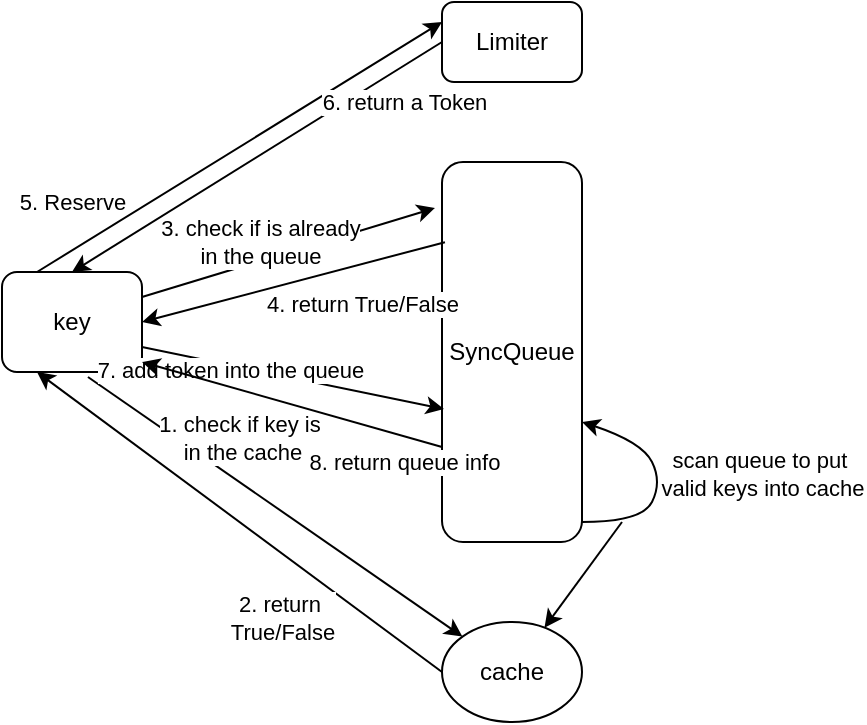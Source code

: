 <mxfile version="28.1.0" pages="2">
  <diagram name="Page-1" id="zh7Rm-Zolm89xTTTBmjS">
    <mxGraphModel dx="1426" dy="777" grid="1" gridSize="10" guides="1" tooltips="1" connect="1" arrows="1" fold="1" page="1" pageScale="1" pageWidth="2000" pageHeight="2000" math="0" shadow="0">
      <root>
        <mxCell id="0" />
        <mxCell id="1" parent="0" />
        <mxCell id="QqsYn00fJt3qxTYuwUA3-1" value="key" style="rounded=1;whiteSpace=wrap;html=1;" vertex="1" parent="1">
          <mxGeometry x="170" y="255" width="70" height="50" as="geometry" />
        </mxCell>
        <mxCell id="QqsYn00fJt3qxTYuwUA3-2" value="Limiter" style="rounded=1;whiteSpace=wrap;html=1;" vertex="1" parent="1">
          <mxGeometry x="390" y="120" width="70" height="40" as="geometry" />
        </mxCell>
        <mxCell id="QqsYn00fJt3qxTYuwUA3-3" value="SyncQueue" style="rounded=1;whiteSpace=wrap;html=1;" vertex="1" parent="1">
          <mxGeometry x="390" y="200" width="70" height="190" as="geometry" />
        </mxCell>
        <mxCell id="QqsYn00fJt3qxTYuwUA3-4" value="cache" style="ellipse;whiteSpace=wrap;html=1;" vertex="1" parent="1">
          <mxGeometry x="390" y="430" width="70" height="50" as="geometry" />
        </mxCell>
        <mxCell id="QqsYn00fJt3qxTYuwUA3-5" value="" style="endArrow=classic;html=1;rounded=0;exitX=0.614;exitY=1.05;exitDx=0;exitDy=0;exitPerimeter=0;entryX=0;entryY=0;entryDx=0;entryDy=0;" edge="1" parent="1" source="QqsYn00fJt3qxTYuwUA3-1" target="QqsYn00fJt3qxTYuwUA3-4">
          <mxGeometry width="50" height="50" relative="1" as="geometry">
            <mxPoint x="400" y="430" as="sourcePoint" />
            <mxPoint x="450" y="380" as="targetPoint" />
          </mxGeometry>
        </mxCell>
        <mxCell id="QqsYn00fJt3qxTYuwUA3-6" value="1. check if key is&amp;nbsp;&lt;div&gt;in the cache&lt;/div&gt;" style="edgeLabel;html=1;align=center;verticalAlign=middle;resizable=0;points=[];" vertex="1" connectable="0" parent="QqsYn00fJt3qxTYuwUA3-5">
          <mxGeometry x="0.004" relative="1" as="geometry">
            <mxPoint x="-17" y="-35" as="offset" />
          </mxGeometry>
        </mxCell>
        <mxCell id="QqsYn00fJt3qxTYuwUA3-7" value="" style="endArrow=classic;html=1;rounded=0;entryX=0.25;entryY=1;entryDx=0;entryDy=0;exitX=0;exitY=0.5;exitDx=0;exitDy=0;" edge="1" parent="1" source="QqsYn00fJt3qxTYuwUA3-4" target="QqsYn00fJt3qxTYuwUA3-1">
          <mxGeometry width="50" height="50" relative="1" as="geometry">
            <mxPoint x="400" y="430" as="sourcePoint" />
            <mxPoint x="450" y="380" as="targetPoint" />
          </mxGeometry>
        </mxCell>
        <mxCell id="QqsYn00fJt3qxTYuwUA3-8" value="2. return&amp;nbsp;&lt;div&gt;True/False&lt;/div&gt;" style="edgeLabel;html=1;align=center;verticalAlign=middle;resizable=0;points=[];" vertex="1" connectable="0" parent="QqsYn00fJt3qxTYuwUA3-7">
          <mxGeometry x="-0.058" y="3" relative="1" as="geometry">
            <mxPoint x="17" y="41" as="offset" />
          </mxGeometry>
        </mxCell>
        <mxCell id="QqsYn00fJt3qxTYuwUA3-10" value="" style="endArrow=classic;html=1;rounded=0;exitX=1;exitY=0.25;exitDx=0;exitDy=0;entryX=-0.05;entryY=0.121;entryDx=0;entryDy=0;entryPerimeter=0;" edge="1" parent="1" source="QqsYn00fJt3qxTYuwUA3-1" target="QqsYn00fJt3qxTYuwUA3-3">
          <mxGeometry width="50" height="50" relative="1" as="geometry">
            <mxPoint x="400" y="430" as="sourcePoint" />
            <mxPoint x="450" y="380" as="targetPoint" />
          </mxGeometry>
        </mxCell>
        <mxCell id="QqsYn00fJt3qxTYuwUA3-11" value="3. check if is already&lt;div&gt;in the queue&lt;/div&gt;" style="edgeLabel;html=1;align=center;verticalAlign=middle;resizable=0;points=[];" vertex="1" connectable="0" parent="QqsYn00fJt3qxTYuwUA3-10">
          <mxGeometry x="-0.747" y="2" relative="1" as="geometry">
            <mxPoint x="41" y="-20" as="offset" />
          </mxGeometry>
        </mxCell>
        <mxCell id="QqsYn00fJt3qxTYuwUA3-12" value="" style="endArrow=classic;html=1;rounded=0;entryX=1;entryY=0.5;entryDx=0;entryDy=0;exitX=0.021;exitY=0.211;exitDx=0;exitDy=0;exitPerimeter=0;" edge="1" parent="1" source="QqsYn00fJt3qxTYuwUA3-3" target="QqsYn00fJt3qxTYuwUA3-1">
          <mxGeometry width="50" height="50" relative="1" as="geometry">
            <mxPoint x="400" y="430" as="sourcePoint" />
            <mxPoint x="450" y="380" as="targetPoint" />
          </mxGeometry>
        </mxCell>
        <mxCell id="QqsYn00fJt3qxTYuwUA3-13" value="4. return True/False" style="edgeLabel;html=1;align=center;verticalAlign=middle;resizable=0;points=[];" vertex="1" connectable="0" parent="QqsYn00fJt3qxTYuwUA3-12">
          <mxGeometry x="-0.185" relative="1" as="geometry">
            <mxPoint x="20" y="14" as="offset" />
          </mxGeometry>
        </mxCell>
        <mxCell id="QqsYn00fJt3qxTYuwUA3-14" value="" style="endArrow=classic;html=1;rounded=0;exitX=0.25;exitY=0;exitDx=0;exitDy=0;entryX=0;entryY=0.25;entryDx=0;entryDy=0;" edge="1" parent="1" source="QqsYn00fJt3qxTYuwUA3-1" target="QqsYn00fJt3qxTYuwUA3-2">
          <mxGeometry width="50" height="50" relative="1" as="geometry">
            <mxPoint x="400" y="430" as="sourcePoint" />
            <mxPoint x="450" y="380" as="targetPoint" />
          </mxGeometry>
        </mxCell>
        <mxCell id="QqsYn00fJt3qxTYuwUA3-15" value="5. Reserve" style="edgeLabel;html=1;align=center;verticalAlign=middle;resizable=0;points=[];" vertex="1" connectable="0" parent="QqsYn00fJt3qxTYuwUA3-14">
          <mxGeometry x="-0.597" y="-1" relative="1" as="geometry">
            <mxPoint x="-24" y="-11" as="offset" />
          </mxGeometry>
        </mxCell>
        <mxCell id="QqsYn00fJt3qxTYuwUA3-16" value="" style="endArrow=classic;html=1;rounded=0;exitX=0;exitY=0.5;exitDx=0;exitDy=0;entryX=0.5;entryY=0;entryDx=0;entryDy=0;" edge="1" parent="1" source="QqsYn00fJt3qxTYuwUA3-2" target="QqsYn00fJt3qxTYuwUA3-1">
          <mxGeometry width="50" height="50" relative="1" as="geometry">
            <mxPoint x="400" y="430" as="sourcePoint" />
            <mxPoint x="450" y="380" as="targetPoint" />
          </mxGeometry>
        </mxCell>
        <mxCell id="QqsYn00fJt3qxTYuwUA3-17" value="6. return a Token" style="edgeLabel;html=1;align=center;verticalAlign=middle;resizable=0;points=[];" vertex="1" connectable="0" parent="QqsYn00fJt3qxTYuwUA3-16">
          <mxGeometry x="-0.677" y="2" relative="1" as="geometry">
            <mxPoint x="9" y="10" as="offset" />
          </mxGeometry>
        </mxCell>
        <mxCell id="QqsYn00fJt3qxTYuwUA3-18" value="" style="endArrow=classic;html=1;rounded=0;exitX=1;exitY=0.75;exitDx=0;exitDy=0;entryX=0.014;entryY=0.65;entryDx=0;entryDy=0;entryPerimeter=0;" edge="1" parent="1" source="QqsYn00fJt3qxTYuwUA3-1" target="QqsYn00fJt3qxTYuwUA3-3">
          <mxGeometry width="50" height="50" relative="1" as="geometry">
            <mxPoint x="400" y="430" as="sourcePoint" />
            <mxPoint x="450" y="380" as="targetPoint" />
          </mxGeometry>
        </mxCell>
        <mxCell id="QqsYn00fJt3qxTYuwUA3-19" value="7. add token into the queue" style="edgeLabel;html=1;align=center;verticalAlign=middle;resizable=0;points=[];" vertex="1" connectable="0" parent="QqsYn00fJt3qxTYuwUA3-18">
          <mxGeometry x="-0.414" y="-2" relative="1" as="geometry">
            <mxPoint as="offset" />
          </mxGeometry>
        </mxCell>
        <mxCell id="QqsYn00fJt3qxTYuwUA3-20" value="" style="endArrow=classic;html=1;rounded=0;exitX=0;exitY=0.75;exitDx=0;exitDy=0;" edge="1" parent="1" source="QqsYn00fJt3qxTYuwUA3-3">
          <mxGeometry width="50" height="50" relative="1" as="geometry">
            <mxPoint x="400" y="430" as="sourcePoint" />
            <mxPoint x="240" y="300" as="targetPoint" />
          </mxGeometry>
        </mxCell>
        <mxCell id="QqsYn00fJt3qxTYuwUA3-21" value="8. return queue info" style="edgeLabel;html=1;align=center;verticalAlign=middle;resizable=0;points=[];" vertex="1" connectable="0" parent="QqsYn00fJt3qxTYuwUA3-20">
          <mxGeometry x="-0.542" y="2" relative="1" as="geometry">
            <mxPoint x="15" y="15" as="offset" />
          </mxGeometry>
        </mxCell>
        <mxCell id="QqsYn00fJt3qxTYuwUA3-24" value="" style="curved=1;endArrow=classic;html=1;rounded=0;" edge="1" parent="1">
          <mxGeometry width="50" height="50" relative="1" as="geometry">
            <mxPoint x="460" y="380" as="sourcePoint" />
            <mxPoint x="460" y="330" as="targetPoint" />
            <Array as="points">
              <mxPoint x="490" y="380" />
              <mxPoint x="500" y="360" />
              <mxPoint x="490" y="340" />
              <mxPoint x="460" y="330" />
            </Array>
          </mxGeometry>
        </mxCell>
        <mxCell id="QqsYn00fJt3qxTYuwUA3-25" value="scan queue to put&amp;nbsp;&lt;div&gt;valid keys into cache&lt;/div&gt;" style="edgeLabel;html=1;align=center;verticalAlign=middle;resizable=0;points=[];" vertex="1" connectable="0" parent="QqsYn00fJt3qxTYuwUA3-24">
          <mxGeometry x="0.069" relative="1" as="geometry">
            <mxPoint x="52" as="offset" />
          </mxGeometry>
        </mxCell>
        <mxCell id="QqsYn00fJt3qxTYuwUA3-26" value="" style="endArrow=classic;html=1;rounded=0;" edge="1" parent="1" target="QqsYn00fJt3qxTYuwUA3-4">
          <mxGeometry width="50" height="50" relative="1" as="geometry">
            <mxPoint x="480" y="380" as="sourcePoint" />
            <mxPoint x="450" y="380" as="targetPoint" />
          </mxGeometry>
        </mxCell>
      </root>
    </mxGraphModel>
  </diagram>
  <diagram id="8atILqi4vWViFUkdy1c5" name="Page-2">
    <mxGraphModel dx="1426" dy="777" grid="1" gridSize="10" guides="1" tooltips="1" connect="1" arrows="1" fold="1" page="1" pageScale="1" pageWidth="2000" pageHeight="2000" math="0" shadow="0">
      <root>
        <mxCell id="0" />
        <mxCell id="1" parent="0" />
        <mxCell id="_uIfkZtY3zhPzx3G4yBp-1" value="Client" style="shape=umlLifeline;perimeter=lifelinePerimeter;whiteSpace=wrap;html=1;container=1;dropTarget=0;collapsible=0;recursiveResize=0;outlineConnect=0;portConstraint=eastwest;newEdgeStyle={&quot;curved&quot;:0,&quot;rounded&quot;:0};" vertex="1" parent="1">
          <mxGeometry x="180" y="70" width="100" height="1050" as="geometry" />
        </mxCell>
        <mxCell id="_uIfkZtY3zhPzx3G4yBp-7" value="" style="html=1;points=[[0,0,0,0,5],[0,1,0,0,-5],[1,0,0,0,5],[1,1,0,0,-5]];perimeter=orthogonalPerimeter;outlineConnect=0;targetShapes=umlLifeline;portConstraint=eastwest;newEdgeStyle={&quot;curved&quot;:0,&quot;rounded&quot;:0};" vertex="1" parent="_uIfkZtY3zhPzx3G4yBp-1">
          <mxGeometry x="45" y="100" width="10" height="900" as="geometry" />
        </mxCell>
        <mxCell id="_uIfkZtY3zhPzx3G4yBp-12" value="1. check client version&lt;div&gt;&amp;amp; hot-update&lt;/div&gt;" style="html=1;align=left;spacingLeft=2;endArrow=block;rounded=0;edgeStyle=orthogonalEdgeStyle;curved=0;rounded=0;" edge="1" parent="_uIfkZtY3zhPzx3G4yBp-1">
          <mxGeometry relative="1" as="geometry">
            <mxPoint x="55" y="200" as="sourcePoint" />
            <Array as="points">
              <mxPoint x="85" y="230" />
            </Array>
            <mxPoint x="55" y="230" as="targetPoint" />
            <mxPoint as="offset" />
          </mxGeometry>
        </mxCell>
        <mxCell id="_uIfkZtY3zhPzx3G4yBp-2" value="Version&lt;div&gt;Server&lt;/div&gt;" style="shape=umlLifeline;perimeter=lifelinePerimeter;whiteSpace=wrap;html=1;container=1;dropTarget=0;collapsible=0;recursiveResize=0;outlineConnect=0;portConstraint=eastwest;newEdgeStyle={&quot;curved&quot;:0,&quot;rounded&quot;:0};" vertex="1" parent="1">
          <mxGeometry x="360" y="70" width="100" height="1050" as="geometry" />
        </mxCell>
        <mxCell id="_uIfkZtY3zhPzx3G4yBp-8" value="" style="html=1;points=[[0,0,0,0,5],[0,1,0,0,-5],[1,0,0,0,5],[1,1,0,0,-5]];perimeter=orthogonalPerimeter;outlineConnect=0;targetShapes=umlLifeline;portConstraint=eastwest;newEdgeStyle={&quot;curved&quot;:0,&quot;rounded&quot;:0};" vertex="1" parent="_uIfkZtY3zhPzx3G4yBp-2">
          <mxGeometry x="45" y="100" width="10" height="80" as="geometry" />
        </mxCell>
        <mxCell id="_uIfkZtY3zhPzx3G4yBp-3" value="GOP" style="shape=umlLifeline;perimeter=lifelinePerimeter;whiteSpace=wrap;html=1;container=1;dropTarget=0;collapsible=0;recursiveResize=0;outlineConnect=0;portConstraint=eastwest;newEdgeStyle={&quot;curved&quot;:0,&quot;rounded&quot;:0};" vertex="1" parent="1">
          <mxGeometry x="570" y="70" width="100" height="1050" as="geometry" />
        </mxCell>
        <mxCell id="_uIfkZtY3zhPzx3G4yBp-14" value="" style="html=1;points=[[0,0,0,0,5],[0,1,0,0,-5],[1,0,0,0,5],[1,1,0,0,-5]];perimeter=orthogonalPerimeter;outlineConnect=0;targetShapes=umlLifeline;portConstraint=eastwest;newEdgeStyle={&quot;curved&quot;:0,&quot;rounded&quot;:0};" vertex="1" parent="_uIfkZtY3zhPzx3G4yBp-3">
          <mxGeometry x="45" y="250" width="10" height="60" as="geometry" />
        </mxCell>
        <mxCell id="_uIfkZtY3zhPzx3G4yBp-20" value="" style="html=1;points=[[0,0,0,0,5],[0,1,0,0,-5],[1,0,0,0,5],[1,1,0,0,-5]];perimeter=orthogonalPerimeter;outlineConnect=0;targetShapes=umlLifeline;portConstraint=eastwest;newEdgeStyle={&quot;curved&quot;:0,&quot;rounded&quot;:0};" vertex="1" parent="_uIfkZtY3zhPzx3G4yBp-3">
          <mxGeometry x="45" y="460" width="10" height="210" as="geometry" />
        </mxCell>
        <mxCell id="_uIfkZtY3zhPzx3G4yBp-4" value="Login Server&lt;div&gt;(AUTH)&lt;/div&gt;" style="shape=umlLifeline;perimeter=lifelinePerimeter;whiteSpace=wrap;html=1;container=1;dropTarget=0;collapsible=0;recursiveResize=0;outlineConnect=0;portConstraint=eastwest;newEdgeStyle={&quot;curved&quot;:0,&quot;rounded&quot;:0};" vertex="1" parent="1">
          <mxGeometry x="770" y="70" width="100" height="1050" as="geometry" />
        </mxCell>
        <mxCell id="_uIfkZtY3zhPzx3G4yBp-16" value="" style="html=1;points=[[0,0,0,0,5],[0,1,0,0,-5],[1,0,0,0,5],[1,1,0,0,-5]];perimeter=orthogonalPerimeter;outlineConnect=0;targetShapes=umlLifeline;portConstraint=eastwest;newEdgeStyle={&quot;curved&quot;:0,&quot;rounded&quot;:0};" vertex="1" parent="_uIfkZtY3zhPzx3G4yBp-4">
          <mxGeometry x="45" y="340" width="10" height="410" as="geometry" />
        </mxCell>
        <mxCell id="_uIfkZtY3zhPzx3G4yBp-19" value="2. login queue&lt;div&gt;3. whitelist&lt;/div&gt;&lt;div&gt;4. server protection&lt;/div&gt;" style="html=1;align=left;spacingLeft=2;endArrow=block;rounded=0;edgeStyle=orthogonalEdgeStyle;curved=0;rounded=0;" edge="1" parent="_uIfkZtY3zhPzx3G4yBp-4">
          <mxGeometry relative="1" as="geometry">
            <mxPoint x="55" y="350" as="sourcePoint" />
            <Array as="points">
              <mxPoint x="85" y="350" />
              <mxPoint x="85" y="440" />
              <mxPoint x="50" y="440" />
            </Array>
            <mxPoint x="50" y="440" as="targetPoint" />
          </mxGeometry>
        </mxCell>
        <mxCell id="_uIfkZtY3zhPzx3G4yBp-5" value="Center Server" style="shape=umlLifeline;perimeter=lifelinePerimeter;whiteSpace=wrap;html=1;container=1;dropTarget=0;collapsible=0;recursiveResize=0;outlineConnect=0;portConstraint=eastwest;newEdgeStyle={&quot;curved&quot;:0,&quot;rounded&quot;:0};" vertex="1" parent="1">
          <mxGeometry x="1000" y="70" width="100" height="1050" as="geometry" />
        </mxCell>
        <mxCell id="_uIfkZtY3zhPzx3G4yBp-27" value="" style="html=1;points=[[0,0,0,0,5],[0,1,0,0,-5],[1,0,0,0,5],[1,1,0,0,-5]];perimeter=orthogonalPerimeter;outlineConnect=0;targetShapes=umlLifeline;portConstraint=eastwest;newEdgeStyle={&quot;curved&quot;:0,&quot;rounded&quot;:0};" vertex="1" parent="_uIfkZtY3zhPzx3G4yBp-5">
          <mxGeometry x="45" y="770" width="10" height="80" as="geometry" />
        </mxCell>
        <mxCell id="_uIfkZtY3zhPzx3G4yBp-6" value="Region Server" style="shape=umlLifeline;perimeter=lifelinePerimeter;whiteSpace=wrap;html=1;container=1;dropTarget=0;collapsible=0;recursiveResize=0;outlineConnect=0;portConstraint=eastwest;newEdgeStyle={&quot;curved&quot;:0,&quot;rounded&quot;:0};" vertex="1" parent="1">
          <mxGeometry x="1210" y="70" width="100" height="1060" as="geometry" />
        </mxCell>
        <mxCell id="_uIfkZtY3zhPzx3G4yBp-32" value="" style="html=1;points=[[0,0,0,0,5],[0,1,0,0,-5],[1,0,0,0,5],[1,1,0,0,-5]];perimeter=orthogonalPerimeter;outlineConnect=0;targetShapes=umlLifeline;portConstraint=eastwest;newEdgeStyle={&quot;curved&quot;:0,&quot;rounded&quot;:0};" vertex="1" parent="_uIfkZtY3zhPzx3G4yBp-6">
          <mxGeometry x="45" y="900" width="10" height="80" as="geometry" />
        </mxCell>
        <mxCell id="_uIfkZtY3zhPzx3G4yBp-9" value="get version info" style="html=1;verticalAlign=bottom;endArrow=block;curved=0;rounded=0;exitX=1;exitY=0;exitDx=0;exitDy=5;exitPerimeter=0;" edge="1" parent="1" source="_uIfkZtY3zhPzx3G4yBp-7" target="_uIfkZtY3zhPzx3G4yBp-2">
          <mxGeometry width="80" relative="1" as="geometry">
            <mxPoint x="690" y="300" as="sourcePoint" />
            <mxPoint x="770" y="300" as="targetPoint" />
          </mxGeometry>
        </mxCell>
        <mxCell id="_uIfkZtY3zhPzx3G4yBp-10" value="return version info" style="html=1;verticalAlign=bottom;endArrow=open;dashed=1;endSize=8;curved=0;rounded=0;exitX=0;exitY=1;exitDx=0;exitDy=-5;exitPerimeter=0;" edge="1" parent="1" source="_uIfkZtY3zhPzx3G4yBp-8">
          <mxGeometry relative="1" as="geometry">
            <mxPoint x="770" y="300" as="sourcePoint" />
            <mxPoint x="240" y="245" as="targetPoint" />
          </mxGeometry>
        </mxCell>
        <mxCell id="_uIfkZtY3zhPzx3G4yBp-13" value="login" style="html=1;verticalAlign=bottom;endArrow=block;curved=0;rounded=0;entryX=0;entryY=0;entryDx=0;entryDy=5;entryPerimeter=0;" edge="1" parent="1" target="_uIfkZtY3zhPzx3G4yBp-14">
          <mxGeometry width="80" relative="1" as="geometry">
            <mxPoint x="240" y="325" as="sourcePoint" />
            <mxPoint x="770" y="290" as="targetPoint" />
          </mxGeometry>
        </mxCell>
        <mxCell id="_uIfkZtY3zhPzx3G4yBp-15" value="return access token &amp;amp; open_id" style="html=1;verticalAlign=bottom;endArrow=open;dashed=1;endSize=8;curved=0;rounded=0;exitX=0;exitY=1;exitDx=0;exitDy=-5;exitPerimeter=0;" edge="1" parent="1" source="_uIfkZtY3zhPzx3G4yBp-14">
          <mxGeometry relative="1" as="geometry">
            <mxPoint x="770" y="290" as="sourcePoint" />
            <mxPoint x="240" y="375" as="targetPoint" />
          </mxGeometry>
        </mxCell>
        <mxCell id="_uIfkZtY3zhPzx3G4yBp-17" value="major login (with access token &amp;amp; open id)" style="html=1;verticalAlign=bottom;endArrow=block;curved=0;rounded=0;entryX=0;entryY=0;entryDx=0;entryDy=5;entryPerimeter=0;" edge="1" parent="1" target="_uIfkZtY3zhPzx3G4yBp-16">
          <mxGeometry width="80" relative="1" as="geometry">
            <mxPoint x="240" y="415" as="sourcePoint" />
            <mxPoint x="740" y="430" as="targetPoint" />
          </mxGeometry>
        </mxCell>
        <mxCell id="_uIfkZtY3zhPzx3G4yBp-21" value="verify gop token" style="html=1;verticalAlign=bottom;endArrow=block;curved=0;rounded=0;" edge="1" parent="1">
          <mxGeometry width="80" relative="1" as="geometry">
            <mxPoint x="815" y="540" as="sourcePoint" />
            <mxPoint x="619.5" y="540" as="targetPoint" />
          </mxGeometry>
        </mxCell>
        <mxCell id="_uIfkZtY3zhPzx3G4yBp-22" value="verify success" style="html=1;verticalAlign=bottom;endArrow=open;dashed=1;endSize=8;curved=0;rounded=0;" edge="1" parent="1">
          <mxGeometry relative="1" as="geometry">
            <mxPoint x="619.5" y="570" as="sourcePoint" />
            <mxPoint x="815" y="570" as="targetPoint" />
          </mxGeometry>
        </mxCell>
        <mxCell id="_uIfkZtY3zhPzx3G4yBp-23" value="5. check new account&lt;div&gt;6. blacklist&lt;/div&gt;&lt;div&gt;7. emulator validation&lt;/div&gt;&lt;div&gt;8. lock or recommend region&lt;/div&gt;&lt;div&gt;9. generate JWT&lt;/div&gt;" style="html=1;align=left;spacingLeft=2;endArrow=block;rounded=0;edgeStyle=orthogonalEdgeStyle;curved=0;rounded=0;" edge="1" parent="1">
          <mxGeometry x="0.006" relative="1" as="geometry">
            <mxPoint x="825" y="600" as="sourcePoint" />
            <Array as="points">
              <mxPoint x="825" y="590" />
              <mxPoint x="855" y="590" />
              <mxPoint x="855" y="690" />
            </Array>
            <mxPoint x="820" y="690" as="targetPoint" />
            <mxPoint as="offset" />
          </mxGeometry>
        </mxCell>
        <mxCell id="_uIfkZtY3zhPzx3G4yBp-24" value="report role data" style="html=1;verticalAlign=bottom;endArrow=block;curved=0;rounded=0;" edge="1" parent="1">
          <mxGeometry width="80" relative="1" as="geometry">
            <mxPoint x="815.5" y="730" as="sourcePoint" />
            <mxPoint x="620" y="730" as="targetPoint" />
          </mxGeometry>
        </mxCell>
        <mxCell id="_uIfkZtY3zhPzx3G4yBp-26" value="return&amp;nbsp; major login data (JWT)" style="html=1;verticalAlign=bottom;endArrow=open;dashed=1;endSize=8;curved=0;rounded=0;" edge="1" parent="1">
          <mxGeometry x="0.001" relative="1" as="geometry">
            <mxPoint x="815" y="780" as="sourcePoint" />
            <mxPoint x="240" y="780" as="targetPoint" />
            <mxPoint as="offset" />
          </mxGeometry>
        </mxCell>
        <mxCell id="_uIfkZtY3zhPzx3G4yBp-28" value="get center login data with JWT" style="html=1;verticalAlign=bottom;endArrow=block;curved=0;rounded=0;" edge="1" parent="1" target="_uIfkZtY3zhPzx3G4yBp-27">
          <mxGeometry width="80" relative="1" as="geometry">
            <mxPoint x="240" y="840" as="sourcePoint" />
            <mxPoint x="770" y="890" as="targetPoint" />
          </mxGeometry>
        </mxCell>
        <mxCell id="_uIfkZtY3zhPzx3G4yBp-29" value="10. check account activation status&lt;div&gt;11. get and update account data&lt;/div&gt;&lt;div&gt;12. get region server address&lt;/div&gt;" style="html=1;align=left;spacingLeft=2;endArrow=block;rounded=0;edgeStyle=orthogonalEdgeStyle;curved=0;rounded=0;" edge="1" parent="1">
          <mxGeometry x="0.007" relative="1" as="geometry">
            <mxPoint x="1055" y="840" as="sourcePoint" />
            <Array as="points">
              <mxPoint x="1055" y="850" />
              <mxPoint x="1085" y="850" />
              <mxPoint x="1085" y="890" />
            </Array>
            <mxPoint x="1050" y="890" as="targetPoint" />
            <mxPoint as="offset" />
          </mxGeometry>
        </mxCell>
        <mxCell id="_uIfkZtY3zhPzx3G4yBp-30" value="return center login data" style="html=1;verticalAlign=bottom;endArrow=open;dashed=1;endSize=8;curved=0;rounded=0;" edge="1" parent="1">
          <mxGeometry x="0.001" relative="1" as="geometry">
            <mxPoint x="1045.5" y="910" as="sourcePoint" />
            <mxPoint x="240" y="910" as="targetPoint" />
            <mxPoint as="offset" />
          </mxGeometry>
        </mxCell>
        <mxCell id="_uIfkZtY3zhPzx3G4yBp-31" value="connect region server (noti) using tcp" style="html=1;verticalAlign=bottom;endArrow=block;curved=0;rounded=0;" edge="1" parent="1" target="_uIfkZtY3zhPzx3G4yBp-32">
          <mxGeometry x="0.001" width="80" relative="1" as="geometry">
            <mxPoint x="240" y="980" as="sourcePoint" />
            <mxPoint x="320" y="980" as="targetPoint" />
            <mxPoint as="offset" />
          </mxGeometry>
        </mxCell>
        <mxCell id="_uIfkZtY3zhPzx3G4yBp-34" value="13. validate connection" style="html=1;align=left;spacingLeft=2;endArrow=block;rounded=0;edgeStyle=orthogonalEdgeStyle;curved=0;rounded=0;" edge="1" parent="1">
          <mxGeometry x="0.007" relative="1" as="geometry">
            <mxPoint x="1265" y="975" as="sourcePoint" />
            <Array as="points">
              <mxPoint x="1265" y="985" />
              <mxPoint x="1295" y="985" />
              <mxPoint x="1295" y="1025" />
            </Array>
            <mxPoint x="1260" y="1025" as="targetPoint" />
            <mxPoint as="offset" />
          </mxGeometry>
        </mxCell>
        <mxCell id="_uIfkZtY3zhPzx3G4yBp-35" value="tcp connected" style="html=1;verticalAlign=bottom;endArrow=open;dashed=1;endSize=8;curved=0;rounded=0;exitX=0;exitY=1;exitDx=0;exitDy=-5;exitPerimeter=0;" edge="1" parent="1" source="_uIfkZtY3zhPzx3G4yBp-32">
          <mxGeometry relative="1" as="geometry">
            <mxPoint x="1250" y="1040" as="sourcePoint" />
            <mxPoint x="240" y="1045" as="targetPoint" />
          </mxGeometry>
        </mxCell>
      </root>
    </mxGraphModel>
  </diagram>
</mxfile>
